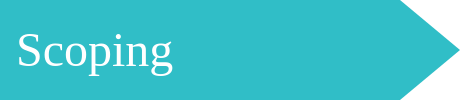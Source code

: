 <mxfile version="10.5.5" type="github"><diagram id="qne7cEqHaMnE2fl4OhVa" name="Page-1"><mxGraphModel dx="1162" dy="613" grid="1" gridSize="10" guides="1" tooltips="1" connect="1" arrows="1" fold="1" page="1" pageScale="1" pageWidth="827" pageHeight="1169" math="0" shadow="0"><root><mxCell id="0"/><mxCell id="1" parent="0"/><mxCell id="Tis17M_fGsz74LPWbsSm-13" value="&lt;div style=&quot;text-align: left&quot;&gt;&lt;span style=&quot;font-size: 24px ; color: rgb(255 , 255 , 255) ; font-family: &amp;#34;lucida console&amp;#34;&quot;&gt;&amp;nbsp;Scoping&lt;/span&gt;&lt;/div&gt;" style="html=1;shadow=0;dashed=0;align=left;verticalAlign=middle;shape=mxgraph.arrows2.arrow;dy=0;dx=30;notch=0;fillColor=#30BEC7;strokeColor=none;" parent="1" vertex="1"><mxGeometry x="90" y="80" width="230" height="50" as="geometry"/></mxCell></root></mxGraphModel></diagram></mxfile>